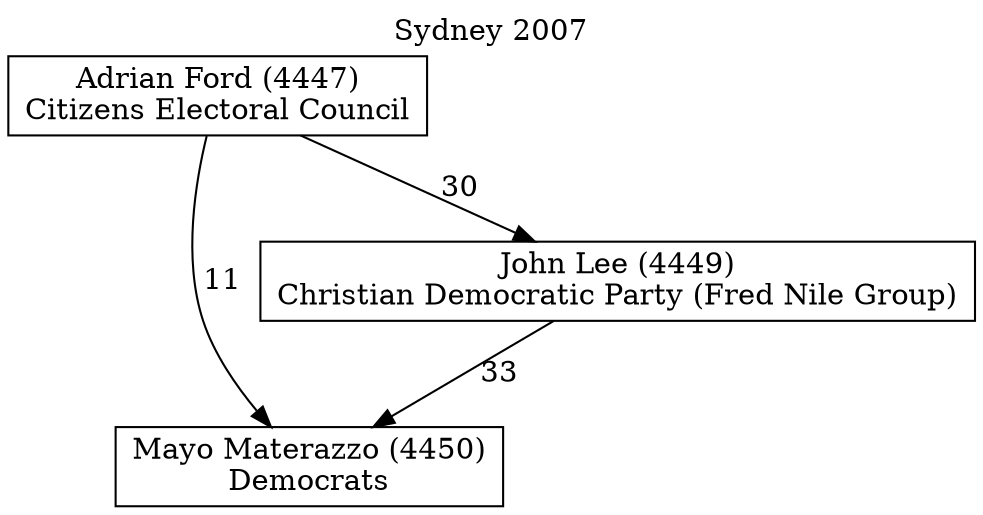 // House preference flow
digraph "Mayo Materazzo (4450)_Sydney_2007" {
	graph [label="Sydney 2007" labelloc=t mclimit=10]
	node [shape=box]
	"Mayo Materazzo (4450)" [label="Mayo Materazzo (4450)
Democrats"]
	"John Lee (4449)" [label="John Lee (4449)
Christian Democratic Party (Fred Nile Group)"]
	"Adrian Ford (4447)" [label="Adrian Ford (4447)
Citizens Electoral Council"]
	"John Lee (4449)" -> "Mayo Materazzo (4450)" [label=33]
	"Adrian Ford (4447)" -> "John Lee (4449)" [label=30]
	"Adrian Ford (4447)" -> "Mayo Materazzo (4450)" [label=11]
}

